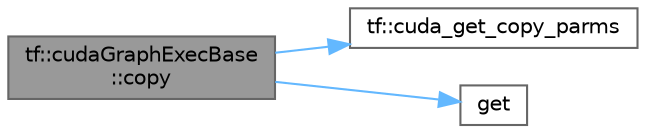 digraph "tf::cudaGraphExecBase::copy"
{
 // LATEX_PDF_SIZE
  bgcolor="transparent";
  edge [fontname=Helvetica,fontsize=10,labelfontname=Helvetica,labelfontsize=10];
  node [fontname=Helvetica,fontsize=10,shape=box,height=0.2,width=0.4];
  rankdir="LR";
  Node1 [id="Node000001",label="tf::cudaGraphExecBase\l::copy",height=0.2,width=0.4,color="gray40", fillcolor="grey60", style="filled", fontcolor="black",tooltip="updates parameters of a memcpy task to a copy task"];
  Node1 -> Node2 [id="edge1_Node000001_Node000002",color="steelblue1",style="solid",tooltip=" "];
  Node2 [id="Node000002",label="tf::cuda_get_copy_parms",height=0.2,width=0.4,color="grey40", fillcolor="white", style="filled",URL="$namespacetf.html#aebe9b7a5647bec130362384b5ef12e6f",tooltip="gets the memcpy node parameter of a copy task"];
  Node1 -> Node3 [id="edge2_Node000001_Node000003",color="steelblue1",style="solid",tooltip=" "];
  Node3 [id="Node000003",label="get",height=0.2,width=0.4,color="grey40", fillcolor="white", style="filled",URL="$stdlist__overload_8cpp.html#a120a90058439faee14791b33f94c0693",tooltip=" "];
}
